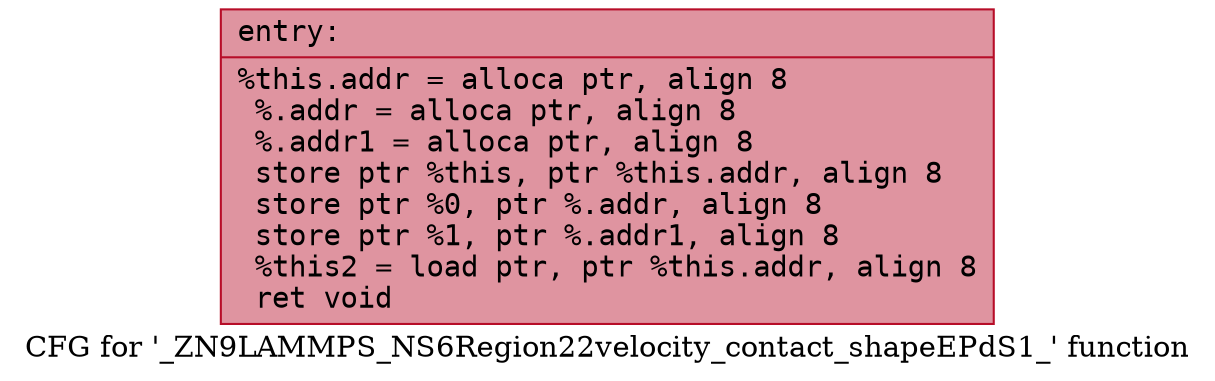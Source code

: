 digraph "CFG for '_ZN9LAMMPS_NS6Region22velocity_contact_shapeEPdS1_' function" {
	label="CFG for '_ZN9LAMMPS_NS6Region22velocity_contact_shapeEPdS1_' function";

	Node0x557c887ad0c0 [shape=record,color="#b70d28ff", style=filled, fillcolor="#b70d2870" fontname="Courier",label="{entry:\l|  %this.addr = alloca ptr, align 8\l  %.addr = alloca ptr, align 8\l  %.addr1 = alloca ptr, align 8\l  store ptr %this, ptr %this.addr, align 8\l  store ptr %0, ptr %.addr, align 8\l  store ptr %1, ptr %.addr1, align 8\l  %this2 = load ptr, ptr %this.addr, align 8\l  ret void\l}"];
}
